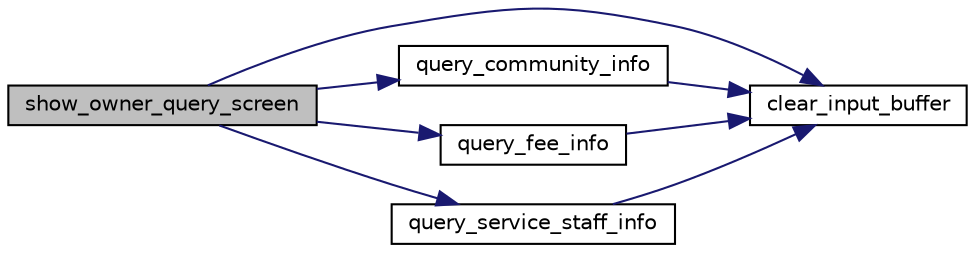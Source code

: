 digraph "show_owner_query_screen"
{
 // LATEX_PDF_SIZE
  edge [fontname="Helvetica",fontsize="10",labelfontname="Helvetica",labelfontsize="10"];
  node [fontname="Helvetica",fontsize="10",shape=record];
  rankdir="LR";
  Node1 [label="show_owner_query_screen",height=0.2,width=0.4,color="black", fillcolor="grey75", style="filled", fontcolor="black",tooltip=" "];
  Node1 -> Node2 [color="midnightblue",fontsize="10",style="solid",fontname="Helvetica"];
  Node2 [label="clear_input_buffer",height=0.2,width=0.4,color="black", fillcolor="white", style="filled",URL="$ui__owner_8c.html#a569ba2b1701b459754653701d8a49998",tooltip=" "];
  Node1 -> Node3 [color="midnightblue",fontsize="10",style="solid",fontname="Helvetica"];
  Node3 [label="query_community_info",height=0.2,width=0.4,color="black", fillcolor="white", style="filled",URL="$ui__owner_8c.html#aea93375a6a9e7a06d97d6f2bfb621bf4",tooltip=" "];
  Node3 -> Node2 [color="midnightblue",fontsize="10",style="solid",fontname="Helvetica"];
  Node1 -> Node4 [color="midnightblue",fontsize="10",style="solid",fontname="Helvetica"];
  Node4 [label="query_fee_info",height=0.2,width=0.4,color="black", fillcolor="white", style="filled",URL="$ui__owner_8c.html#a55074914acb7697e0d415a588208bedd",tooltip=" "];
  Node4 -> Node2 [color="midnightblue",fontsize="10",style="solid",fontname="Helvetica"];
  Node1 -> Node5 [color="midnightblue",fontsize="10",style="solid",fontname="Helvetica"];
  Node5 [label="query_service_staff_info",height=0.2,width=0.4,color="black", fillcolor="white", style="filled",URL="$ui__owner_8c.html#a78212aa3e86be78d06da6b83840d3e06",tooltip=" "];
  Node5 -> Node2 [color="midnightblue",fontsize="10",style="solid",fontname="Helvetica"];
}
